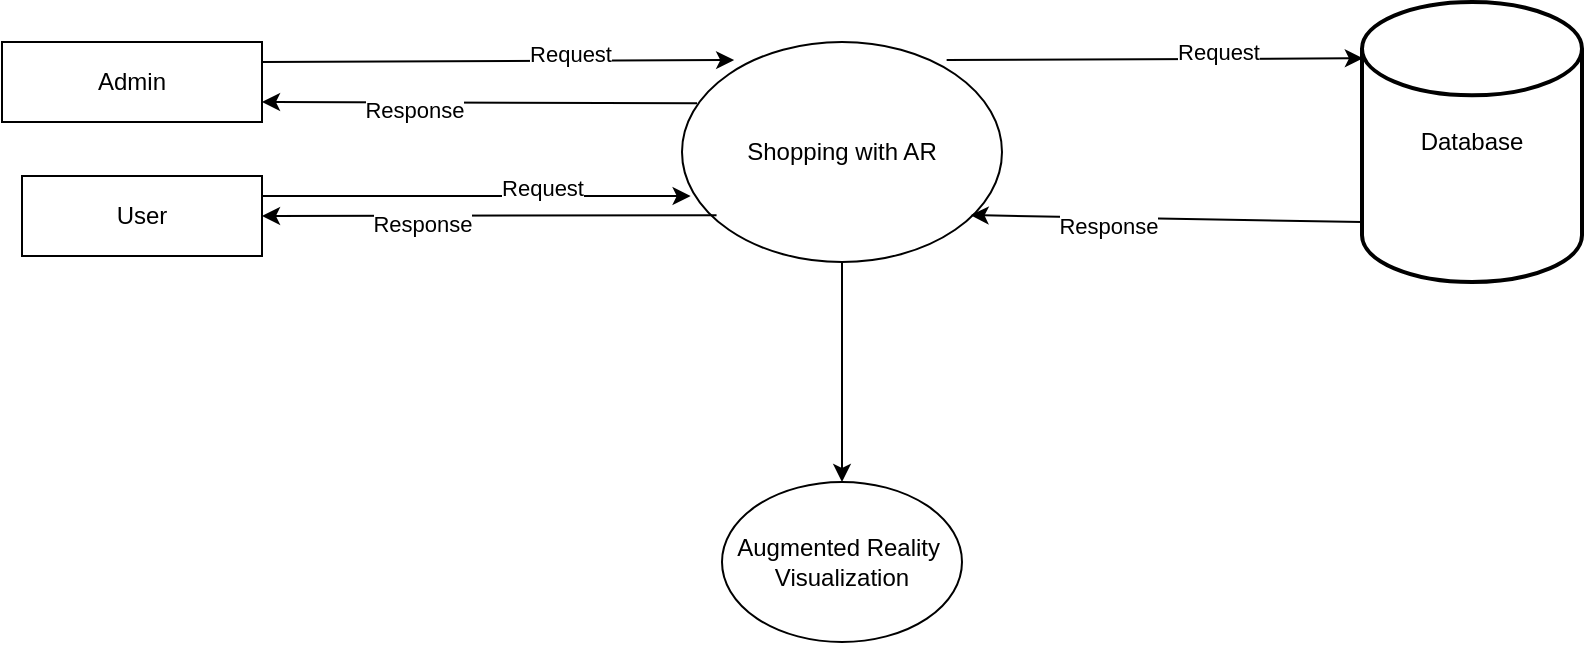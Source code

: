 <mxfile version="21.7.5" type="device">
  <diagram name="Page-1" id="eoYMrFXLkkLR8a3isYVV">
    <mxGraphModel dx="1036" dy="606" grid="1" gridSize="10" guides="1" tooltips="1" connect="1" arrows="1" fold="1" page="1" pageScale="1" pageWidth="827" pageHeight="1169" math="0" shadow="0">
      <root>
        <mxCell id="0" />
        <mxCell id="1" parent="0" />
        <mxCell id="kKe_uUDMqk_Rxzl_8xm1-1" value="Admin" style="rounded=0;whiteSpace=wrap;html=1;" vertex="1" parent="1">
          <mxGeometry x="10" y="110" width="130" height="40" as="geometry" />
        </mxCell>
        <mxCell id="kKe_uUDMqk_Rxzl_8xm1-2" value="User" style="rounded=0;whiteSpace=wrap;html=1;" vertex="1" parent="1">
          <mxGeometry x="20" y="177" width="120" height="40" as="geometry" />
        </mxCell>
        <mxCell id="kKe_uUDMqk_Rxzl_8xm1-3" value="Shopping with AR" style="ellipse;whiteSpace=wrap;html=1;" vertex="1" parent="1">
          <mxGeometry x="350" y="110" width="160" height="110" as="geometry" />
        </mxCell>
        <mxCell id="kKe_uUDMqk_Rxzl_8xm1-4" value="Augmented Reality&amp;nbsp;&lt;br&gt;Visualization" style="ellipse;whiteSpace=wrap;html=1;" vertex="1" parent="1">
          <mxGeometry x="370" y="330" width="120" height="80" as="geometry" />
        </mxCell>
        <mxCell id="kKe_uUDMqk_Rxzl_8xm1-5" value="Database" style="strokeWidth=2;html=1;shape=mxgraph.flowchart.database;whiteSpace=wrap;" vertex="1" parent="1">
          <mxGeometry x="690" y="90" width="110" height="140" as="geometry" />
        </mxCell>
        <mxCell id="kKe_uUDMqk_Rxzl_8xm1-6" value="" style="endArrow=classic;html=1;rounded=0;exitX=1;exitY=0.25;exitDx=0;exitDy=0;entryX=0.163;entryY=0.082;entryDx=0;entryDy=0;entryPerimeter=0;" edge="1" parent="1" source="kKe_uUDMqk_Rxzl_8xm1-1" target="kKe_uUDMqk_Rxzl_8xm1-3">
          <mxGeometry width="50" height="50" relative="1" as="geometry">
            <mxPoint x="230" y="160" as="sourcePoint" />
            <mxPoint x="280" y="110" as="targetPoint" />
          </mxGeometry>
        </mxCell>
        <mxCell id="kKe_uUDMqk_Rxzl_8xm1-7" value="Request" style="edgeLabel;html=1;align=center;verticalAlign=middle;resizable=0;points=[];" vertex="1" connectable="0" parent="kKe_uUDMqk_Rxzl_8xm1-6">
          <mxGeometry x="0.301" y="4" relative="1" as="geometry">
            <mxPoint as="offset" />
          </mxGeometry>
        </mxCell>
        <mxCell id="kKe_uUDMqk_Rxzl_8xm1-8" value="" style="endArrow=classic;html=1;rounded=0;exitX=0.827;exitY=0.082;exitDx=0;exitDy=0;entryX=0.004;entryY=0.201;entryDx=0;entryDy=0;entryPerimeter=0;exitPerimeter=0;" edge="1" parent="1" source="kKe_uUDMqk_Rxzl_8xm1-3" target="kKe_uUDMqk_Rxzl_8xm1-5">
          <mxGeometry width="50" height="50" relative="1" as="geometry">
            <mxPoint x="490" y="121" as="sourcePoint" />
            <mxPoint x="726" y="120" as="targetPoint" />
          </mxGeometry>
        </mxCell>
        <mxCell id="kKe_uUDMqk_Rxzl_8xm1-9" value="Request" style="edgeLabel;html=1;align=center;verticalAlign=middle;resizable=0;points=[];" vertex="1" connectable="0" parent="kKe_uUDMqk_Rxzl_8xm1-8">
          <mxGeometry x="0.301" y="4" relative="1" as="geometry">
            <mxPoint as="offset" />
          </mxGeometry>
        </mxCell>
        <mxCell id="kKe_uUDMqk_Rxzl_8xm1-10" value="" style="endArrow=classic;html=1;rounded=0;exitX=0.047;exitY=0.278;exitDx=0;exitDy=0;entryX=1;entryY=0.75;entryDx=0;entryDy=0;exitPerimeter=0;" edge="1" parent="1" source="kKe_uUDMqk_Rxzl_8xm1-3" target="kKe_uUDMqk_Rxzl_8xm1-1">
          <mxGeometry width="50" height="50" relative="1" as="geometry">
            <mxPoint x="140" y="211" as="sourcePoint" />
            <mxPoint x="376" y="210" as="targetPoint" />
          </mxGeometry>
        </mxCell>
        <mxCell id="kKe_uUDMqk_Rxzl_8xm1-11" value="Response" style="edgeLabel;html=1;align=center;verticalAlign=middle;resizable=0;points=[];" vertex="1" connectable="0" parent="kKe_uUDMqk_Rxzl_8xm1-10">
          <mxGeometry x="0.301" y="4" relative="1" as="geometry">
            <mxPoint as="offset" />
          </mxGeometry>
        </mxCell>
        <mxCell id="kKe_uUDMqk_Rxzl_8xm1-12" value="" style="endArrow=classic;html=1;rounded=0;exitX=1;exitY=0.25;exitDx=0;exitDy=0;entryX=0.027;entryY=0.7;entryDx=0;entryDy=0;entryPerimeter=0;" edge="1" parent="1" source="kKe_uUDMqk_Rxzl_8xm1-2" target="kKe_uUDMqk_Rxzl_8xm1-3">
          <mxGeometry width="50" height="50" relative="1" as="geometry">
            <mxPoint x="140" y="201" as="sourcePoint" />
            <mxPoint x="376" y="200" as="targetPoint" />
          </mxGeometry>
        </mxCell>
        <mxCell id="kKe_uUDMqk_Rxzl_8xm1-13" value="Request" style="edgeLabel;html=1;align=center;verticalAlign=middle;resizable=0;points=[];" vertex="1" connectable="0" parent="kKe_uUDMqk_Rxzl_8xm1-12">
          <mxGeometry x="0.301" y="4" relative="1" as="geometry">
            <mxPoint as="offset" />
          </mxGeometry>
        </mxCell>
        <mxCell id="kKe_uUDMqk_Rxzl_8xm1-14" value="" style="endArrow=classic;html=1;rounded=0;entryX=0.902;entryY=0.787;entryDx=0;entryDy=0;exitX=0;exitY=0.786;exitDx=0;exitDy=0;exitPerimeter=0;entryPerimeter=0;" edge="1" parent="1" source="kKe_uUDMqk_Rxzl_8xm1-5" target="kKe_uUDMqk_Rxzl_8xm1-3">
          <mxGeometry width="50" height="50" relative="1" as="geometry">
            <mxPoint x="680" y="200" as="sourcePoint" />
            <mxPoint x="472" y="200" as="targetPoint" />
          </mxGeometry>
        </mxCell>
        <mxCell id="kKe_uUDMqk_Rxzl_8xm1-15" value="Response" style="edgeLabel;html=1;align=center;verticalAlign=middle;resizable=0;points=[];" vertex="1" connectable="0" parent="kKe_uUDMqk_Rxzl_8xm1-14">
          <mxGeometry x="0.301" y="4" relative="1" as="geometry">
            <mxPoint as="offset" />
          </mxGeometry>
        </mxCell>
        <mxCell id="kKe_uUDMqk_Rxzl_8xm1-16" value="" style="endArrow=classic;html=1;rounded=0;exitX=0.108;exitY=0.787;exitDx=0;exitDy=0;entryX=1;entryY=0.5;entryDx=0;entryDy=0;exitPerimeter=0;" edge="1" parent="1" source="kKe_uUDMqk_Rxzl_8xm1-3" target="kKe_uUDMqk_Rxzl_8xm1-2">
          <mxGeometry width="50" height="50" relative="1" as="geometry">
            <mxPoint x="368" y="201" as="sourcePoint" />
            <mxPoint x="150" y="200" as="targetPoint" />
          </mxGeometry>
        </mxCell>
        <mxCell id="kKe_uUDMqk_Rxzl_8xm1-17" value="Response" style="edgeLabel;html=1;align=center;verticalAlign=middle;resizable=0;points=[];" vertex="1" connectable="0" parent="kKe_uUDMqk_Rxzl_8xm1-16">
          <mxGeometry x="0.301" y="4" relative="1" as="geometry">
            <mxPoint as="offset" />
          </mxGeometry>
        </mxCell>
        <mxCell id="kKe_uUDMqk_Rxzl_8xm1-18" value="" style="endArrow=classic;html=1;rounded=0;exitX=0.5;exitY=1;exitDx=0;exitDy=0;entryX=0.5;entryY=0;entryDx=0;entryDy=0;" edge="1" parent="1" source="kKe_uUDMqk_Rxzl_8xm1-3" target="kKe_uUDMqk_Rxzl_8xm1-4">
          <mxGeometry width="50" height="50" relative="1" as="geometry">
            <mxPoint x="390" y="340" as="sourcePoint" />
            <mxPoint x="440" y="290" as="targetPoint" />
          </mxGeometry>
        </mxCell>
      </root>
    </mxGraphModel>
  </diagram>
</mxfile>
